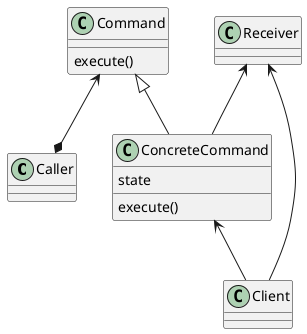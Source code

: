 @startuml

class Caller{

}

class Command{
    execute()
}

class Client{

}

class Receiver{

}

class ConcreteCommand{
    state
    execute()
}

Command <|-- ConcreteCommand
Receiver <-- Client
ConcreteCommand <-- Client
Command <--* Caller
Receiver <-- ConcreteCommand
@enduml 